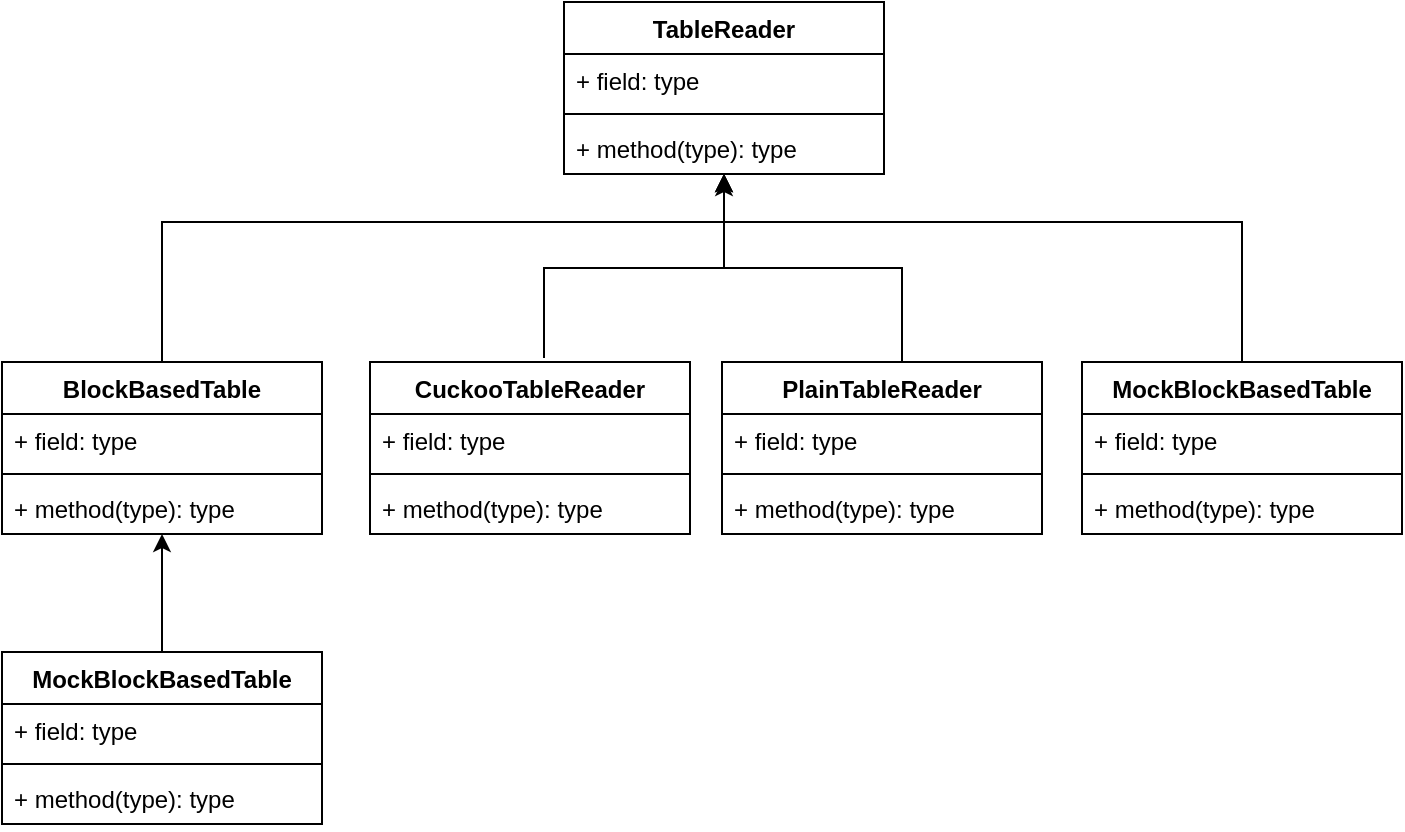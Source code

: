 <mxfile version="14.9.8" type="github">
  <diagram id="voeTZfjvJ5FzmbPML85O" name="Page-1">
    <mxGraphModel dx="1135" dy="672" grid="1" gridSize="10" guides="1" tooltips="1" connect="1" arrows="1" fold="1" page="1" pageScale="1" pageWidth="827" pageHeight="1169" math="0" shadow="0">
      <root>
        <mxCell id="0" />
        <mxCell id="1" parent="0" />
        <mxCell id="BWDB418owUpndFC9m_rC-1" value="TableReader" style="swimlane;fontStyle=1;align=center;verticalAlign=top;childLayout=stackLayout;horizontal=1;startSize=26;horizontalStack=0;resizeParent=1;resizeParentMax=0;resizeLast=0;collapsible=1;marginBottom=0;" vertex="1" parent="1">
          <mxGeometry x="351" y="260" width="160" height="86" as="geometry" />
        </mxCell>
        <mxCell id="BWDB418owUpndFC9m_rC-2" value="+ field: type" style="text;strokeColor=none;fillColor=none;align=left;verticalAlign=top;spacingLeft=4;spacingRight=4;overflow=hidden;rotatable=0;points=[[0,0.5],[1,0.5]];portConstraint=eastwest;" vertex="1" parent="BWDB418owUpndFC9m_rC-1">
          <mxGeometry y="26" width="160" height="26" as="geometry" />
        </mxCell>
        <mxCell id="BWDB418owUpndFC9m_rC-3" value="" style="line;strokeWidth=1;fillColor=none;align=left;verticalAlign=middle;spacingTop=-1;spacingLeft=3;spacingRight=3;rotatable=0;labelPosition=right;points=[];portConstraint=eastwest;" vertex="1" parent="BWDB418owUpndFC9m_rC-1">
          <mxGeometry y="52" width="160" height="8" as="geometry" />
        </mxCell>
        <mxCell id="BWDB418owUpndFC9m_rC-4" value="+ method(type): type" style="text;strokeColor=none;fillColor=none;align=left;verticalAlign=top;spacingLeft=4;spacingRight=4;overflow=hidden;rotatable=0;points=[[0,0.5],[1,0.5]];portConstraint=eastwest;" vertex="1" parent="BWDB418owUpndFC9m_rC-1">
          <mxGeometry y="60" width="160" height="26" as="geometry" />
        </mxCell>
        <mxCell id="BWDB418owUpndFC9m_rC-30" style="edgeStyle=orthogonalEdgeStyle;rounded=0;orthogonalLoop=1;jettySize=auto;html=1;" edge="1" parent="1" source="BWDB418owUpndFC9m_rC-5" target="BWDB418owUpndFC9m_rC-4">
          <mxGeometry relative="1" as="geometry">
            <Array as="points">
              <mxPoint x="150" y="370" />
              <mxPoint x="431" y="370" />
            </Array>
          </mxGeometry>
        </mxCell>
        <mxCell id="BWDB418owUpndFC9m_rC-5" value="BlockBasedTable" style="swimlane;fontStyle=1;align=center;verticalAlign=top;childLayout=stackLayout;horizontal=1;startSize=26;horizontalStack=0;resizeParent=1;resizeParentMax=0;resizeLast=0;collapsible=1;marginBottom=0;" vertex="1" parent="1">
          <mxGeometry x="70" y="440" width="160" height="86" as="geometry" />
        </mxCell>
        <mxCell id="BWDB418owUpndFC9m_rC-6" value="+ field: type" style="text;strokeColor=none;fillColor=none;align=left;verticalAlign=top;spacingLeft=4;spacingRight=4;overflow=hidden;rotatable=0;points=[[0,0.5],[1,0.5]];portConstraint=eastwest;" vertex="1" parent="BWDB418owUpndFC9m_rC-5">
          <mxGeometry y="26" width="160" height="26" as="geometry" />
        </mxCell>
        <mxCell id="BWDB418owUpndFC9m_rC-7" value="" style="line;strokeWidth=1;fillColor=none;align=left;verticalAlign=middle;spacingTop=-1;spacingLeft=3;spacingRight=3;rotatable=0;labelPosition=right;points=[];portConstraint=eastwest;" vertex="1" parent="BWDB418owUpndFC9m_rC-5">
          <mxGeometry y="52" width="160" height="8" as="geometry" />
        </mxCell>
        <mxCell id="BWDB418owUpndFC9m_rC-8" value="+ method(type): type" style="text;strokeColor=none;fillColor=none;align=left;verticalAlign=top;spacingLeft=4;spacingRight=4;overflow=hidden;rotatable=0;points=[[0,0.5],[1,0.5]];portConstraint=eastwest;" vertex="1" parent="BWDB418owUpndFC9m_rC-5">
          <mxGeometry y="60" width="160" height="26" as="geometry" />
        </mxCell>
        <mxCell id="BWDB418owUpndFC9m_rC-34" style="edgeStyle=orthogonalEdgeStyle;rounded=0;orthogonalLoop=1;jettySize=auto;html=1;" edge="1" parent="1">
          <mxGeometry relative="1" as="geometry">
            <mxPoint x="431" y="348" as="targetPoint" />
            <mxPoint x="341" y="438" as="sourcePoint" />
            <Array as="points">
              <mxPoint x="341" y="393" />
              <mxPoint x="431" y="393" />
            </Array>
          </mxGeometry>
        </mxCell>
        <mxCell id="BWDB418owUpndFC9m_rC-9" value="CuckooTableReader" style="swimlane;fontStyle=1;align=center;verticalAlign=top;childLayout=stackLayout;horizontal=1;startSize=26;horizontalStack=0;resizeParent=1;resizeParentMax=0;resizeLast=0;collapsible=1;marginBottom=0;" vertex="1" parent="1">
          <mxGeometry x="254" y="440" width="160" height="86" as="geometry" />
        </mxCell>
        <mxCell id="BWDB418owUpndFC9m_rC-10" value="+ field: type" style="text;strokeColor=none;fillColor=none;align=left;verticalAlign=top;spacingLeft=4;spacingRight=4;overflow=hidden;rotatable=0;points=[[0,0.5],[1,0.5]];portConstraint=eastwest;" vertex="1" parent="BWDB418owUpndFC9m_rC-9">
          <mxGeometry y="26" width="160" height="26" as="geometry" />
        </mxCell>
        <mxCell id="BWDB418owUpndFC9m_rC-11" value="" style="line;strokeWidth=1;fillColor=none;align=left;verticalAlign=middle;spacingTop=-1;spacingLeft=3;spacingRight=3;rotatable=0;labelPosition=right;points=[];portConstraint=eastwest;" vertex="1" parent="BWDB418owUpndFC9m_rC-9">
          <mxGeometry y="52" width="160" height="8" as="geometry" />
        </mxCell>
        <mxCell id="BWDB418owUpndFC9m_rC-12" value="+ method(type): type" style="text;strokeColor=none;fillColor=none;align=left;verticalAlign=top;spacingLeft=4;spacingRight=4;overflow=hidden;rotatable=0;points=[[0,0.5],[1,0.5]];portConstraint=eastwest;" vertex="1" parent="BWDB418owUpndFC9m_rC-9">
          <mxGeometry y="60" width="160" height="26" as="geometry" />
        </mxCell>
        <mxCell id="BWDB418owUpndFC9m_rC-32" style="edgeStyle=orthogonalEdgeStyle;rounded=0;orthogonalLoop=1;jettySize=auto;html=1;" edge="1" parent="1" source="BWDB418owUpndFC9m_rC-13" target="BWDB418owUpndFC9m_rC-4">
          <mxGeometry relative="1" as="geometry">
            <Array as="points">
              <mxPoint x="520" y="393" />
              <mxPoint x="431" y="393" />
            </Array>
          </mxGeometry>
        </mxCell>
        <mxCell id="BWDB418owUpndFC9m_rC-13" value="PlainTableReader" style="swimlane;fontStyle=1;align=center;verticalAlign=top;childLayout=stackLayout;horizontal=1;startSize=26;horizontalStack=0;resizeParent=1;resizeParentMax=0;resizeLast=0;collapsible=1;marginBottom=0;" vertex="1" parent="1">
          <mxGeometry x="430" y="440" width="160" height="86" as="geometry" />
        </mxCell>
        <mxCell id="BWDB418owUpndFC9m_rC-14" value="+ field: type" style="text;strokeColor=none;fillColor=none;align=left;verticalAlign=top;spacingLeft=4;spacingRight=4;overflow=hidden;rotatable=0;points=[[0,0.5],[1,0.5]];portConstraint=eastwest;" vertex="1" parent="BWDB418owUpndFC9m_rC-13">
          <mxGeometry y="26" width="160" height="26" as="geometry" />
        </mxCell>
        <mxCell id="BWDB418owUpndFC9m_rC-15" value="" style="line;strokeWidth=1;fillColor=none;align=left;verticalAlign=middle;spacingTop=-1;spacingLeft=3;spacingRight=3;rotatable=0;labelPosition=right;points=[];portConstraint=eastwest;" vertex="1" parent="BWDB418owUpndFC9m_rC-13">
          <mxGeometry y="52" width="160" height="8" as="geometry" />
        </mxCell>
        <mxCell id="BWDB418owUpndFC9m_rC-16" value="+ method(type): type" style="text;strokeColor=none;fillColor=none;align=left;verticalAlign=top;spacingLeft=4;spacingRight=4;overflow=hidden;rotatable=0;points=[[0,0.5],[1,0.5]];portConstraint=eastwest;" vertex="1" parent="BWDB418owUpndFC9m_rC-13">
          <mxGeometry y="60" width="160" height="26" as="geometry" />
        </mxCell>
        <mxCell id="BWDB418owUpndFC9m_rC-33" style="edgeStyle=orthogonalEdgeStyle;rounded=0;orthogonalLoop=1;jettySize=auto;html=1;" edge="1" parent="1" source="BWDB418owUpndFC9m_rC-17" target="BWDB418owUpndFC9m_rC-4">
          <mxGeometry relative="1" as="geometry">
            <Array as="points">
              <mxPoint x="690" y="370" />
              <mxPoint x="431" y="370" />
            </Array>
          </mxGeometry>
        </mxCell>
        <mxCell id="BWDB418owUpndFC9m_rC-17" value="MockBlockBasedTable" style="swimlane;fontStyle=1;align=center;verticalAlign=top;childLayout=stackLayout;horizontal=1;startSize=26;horizontalStack=0;resizeParent=1;resizeParentMax=0;resizeLast=0;collapsible=1;marginBottom=0;" vertex="1" parent="1">
          <mxGeometry x="610" y="440" width="160" height="86" as="geometry" />
        </mxCell>
        <mxCell id="BWDB418owUpndFC9m_rC-18" value="+ field: type" style="text;strokeColor=none;fillColor=none;align=left;verticalAlign=top;spacingLeft=4;spacingRight=4;overflow=hidden;rotatable=0;points=[[0,0.5],[1,0.5]];portConstraint=eastwest;" vertex="1" parent="BWDB418owUpndFC9m_rC-17">
          <mxGeometry y="26" width="160" height="26" as="geometry" />
        </mxCell>
        <mxCell id="BWDB418owUpndFC9m_rC-19" value="" style="line;strokeWidth=1;fillColor=none;align=left;verticalAlign=middle;spacingTop=-1;spacingLeft=3;spacingRight=3;rotatable=0;labelPosition=right;points=[];portConstraint=eastwest;" vertex="1" parent="BWDB418owUpndFC9m_rC-17">
          <mxGeometry y="52" width="160" height="8" as="geometry" />
        </mxCell>
        <mxCell id="BWDB418owUpndFC9m_rC-20" value="+ method(type): type" style="text;strokeColor=none;fillColor=none;align=left;verticalAlign=top;spacingLeft=4;spacingRight=4;overflow=hidden;rotatable=0;points=[[0,0.5],[1,0.5]];portConstraint=eastwest;" vertex="1" parent="BWDB418owUpndFC9m_rC-17">
          <mxGeometry y="60" width="160" height="26" as="geometry" />
        </mxCell>
        <mxCell id="BWDB418owUpndFC9m_rC-29" value="" style="edgeStyle=orthogonalEdgeStyle;rounded=0;orthogonalLoop=1;jettySize=auto;html=1;" edge="1" parent="1" source="BWDB418owUpndFC9m_rC-25" target="BWDB418owUpndFC9m_rC-8">
          <mxGeometry relative="1" as="geometry">
            <Array as="points">
              <mxPoint x="150" y="550" />
              <mxPoint x="150" y="550" />
            </Array>
          </mxGeometry>
        </mxCell>
        <mxCell id="BWDB418owUpndFC9m_rC-25" value="MockBlockBasedTable" style="swimlane;fontStyle=1;align=center;verticalAlign=top;childLayout=stackLayout;horizontal=1;startSize=26;horizontalStack=0;resizeParent=1;resizeParentMax=0;resizeLast=0;collapsible=1;marginBottom=0;" vertex="1" parent="1">
          <mxGeometry x="70" y="585" width="160" height="86" as="geometry" />
        </mxCell>
        <mxCell id="BWDB418owUpndFC9m_rC-26" value="+ field: type" style="text;strokeColor=none;fillColor=none;align=left;verticalAlign=top;spacingLeft=4;spacingRight=4;overflow=hidden;rotatable=0;points=[[0,0.5],[1,0.5]];portConstraint=eastwest;" vertex="1" parent="BWDB418owUpndFC9m_rC-25">
          <mxGeometry y="26" width="160" height="26" as="geometry" />
        </mxCell>
        <mxCell id="BWDB418owUpndFC9m_rC-27" value="" style="line;strokeWidth=1;fillColor=none;align=left;verticalAlign=middle;spacingTop=-1;spacingLeft=3;spacingRight=3;rotatable=0;labelPosition=right;points=[];portConstraint=eastwest;" vertex="1" parent="BWDB418owUpndFC9m_rC-25">
          <mxGeometry y="52" width="160" height="8" as="geometry" />
        </mxCell>
        <mxCell id="BWDB418owUpndFC9m_rC-28" value="+ method(type): type" style="text;strokeColor=none;fillColor=none;align=left;verticalAlign=top;spacingLeft=4;spacingRight=4;overflow=hidden;rotatable=0;points=[[0,0.5],[1,0.5]];portConstraint=eastwest;" vertex="1" parent="BWDB418owUpndFC9m_rC-25">
          <mxGeometry y="60" width="160" height="26" as="geometry" />
        </mxCell>
      </root>
    </mxGraphModel>
  </diagram>
</mxfile>

